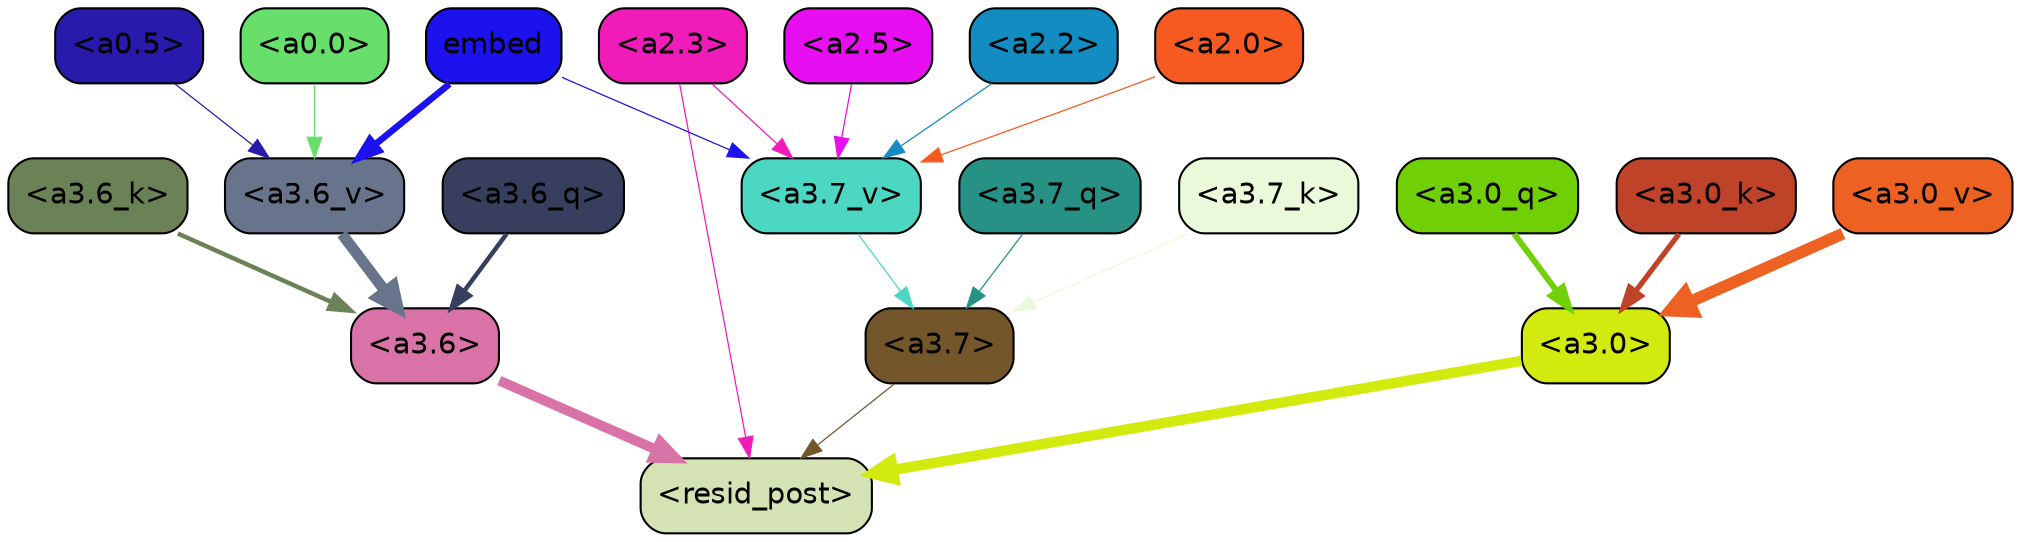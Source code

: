 strict digraph "" {
	graph [bgcolor=transparent,
		layout=dot,
		overlap=false,
		splines=true
	];
	"<a3.7>"	[color=black,
		fillcolor="#74562b",
		fontname=Helvetica,
		shape=box,
		style="filled, rounded"];
	"<resid_post>"	[color=black,
		fillcolor="#d5e2b3",
		fontname=Helvetica,
		shape=box,
		style="filled, rounded"];
	"<a3.7>" -> "<resid_post>"	[color="#74562b",
		penwidth=0.6];
	"<a3.6>"	[color=black,
		fillcolor="#d973a7",
		fontname=Helvetica,
		shape=box,
		style="filled, rounded"];
	"<a3.6>" -> "<resid_post>"	[color="#d973a7",
		penwidth=4.749041676521301];
	"<a3.0>"	[color=black,
		fillcolor="#d3ea0e",
		fontname=Helvetica,
		shape=box,
		style="filled, rounded"];
	"<a3.0>" -> "<resid_post>"	[color="#d3ea0e",
		penwidth=5.004215121269226];
	"<a2.3>"	[color=black,
		fillcolor="#ef1cba",
		fontname=Helvetica,
		shape=box,
		style="filled, rounded"];
	"<a2.3>" -> "<resid_post>"	[color="#ef1cba",
		penwidth=0.6];
	"<a3.7_v>"	[color=black,
		fillcolor="#4cd7c3",
		fontname=Helvetica,
		shape=box,
		style="filled, rounded"];
	"<a2.3>" -> "<a3.7_v>"	[color="#ef1cba",
		penwidth=0.6];
	"<a3.7_q>"	[color=black,
		fillcolor="#279186",
		fontname=Helvetica,
		shape=box,
		style="filled, rounded"];
	"<a3.7_q>" -> "<a3.7>"	[color="#279186",
		penwidth=0.6];
	"<a3.6_q>"	[color=black,
		fillcolor="#383f5e",
		fontname=Helvetica,
		shape=box,
		style="filled, rounded"];
	"<a3.6_q>" -> "<a3.6>"	[color="#383f5e",
		penwidth=2.160832464694977];
	"<a3.0_q>"	[color=black,
		fillcolor="#70d005",
		fontname=Helvetica,
		shape=box,
		style="filled, rounded"];
	"<a3.0_q>" -> "<a3.0>"	[color="#70d005",
		penwidth=2.870753765106201];
	"<a3.7_k>"	[color=black,
		fillcolor="#ebf9db",
		fontname=Helvetica,
		shape=box,
		style="filled, rounded"];
	"<a3.7_k>" -> "<a3.7>"	[color="#ebf9db",
		penwidth=0.6];
	"<a3.6_k>"	[color=black,
		fillcolor="#6b8156",
		fontname=Helvetica,
		shape=box,
		style="filled, rounded"];
	"<a3.6_k>" -> "<a3.6>"	[color="#6b8156",
		penwidth=2.13908451795578];
	"<a3.0_k>"	[color=black,
		fillcolor="#bf4328",
		fontname=Helvetica,
		shape=box,
		style="filled, rounded"];
	"<a3.0_k>" -> "<a3.0>"	[color="#bf4328",
		penwidth=2.520303964614868];
	"<a3.7_v>" -> "<a3.7>"	[color="#4cd7c3",
		penwidth=0.6];
	"<a3.6_v>"	[color=black,
		fillcolor="#67748c",
		fontname=Helvetica,
		shape=box,
		style="filled, rounded"];
	"<a3.6_v>" -> "<a3.6>"	[color="#67748c",
		penwidth=5.297133803367615];
	"<a3.0_v>"	[color=black,
		fillcolor="#ed6123",
		fontname=Helvetica,
		shape=box,
		style="filled, rounded"];
	"<a3.0_v>" -> "<a3.0>"	[color="#ed6123",
		penwidth=5.680712580680847];
	"<a2.5>"	[color=black,
		fillcolor="#e80ef2",
		fontname=Helvetica,
		shape=box,
		style="filled, rounded"];
	"<a2.5>" -> "<a3.7_v>"	[color="#e80ef2",
		penwidth=0.6];
	"<a2.2>"	[color=black,
		fillcolor="#128cc1",
		fontname=Helvetica,
		shape=box,
		style="filled, rounded"];
	"<a2.2>" -> "<a3.7_v>"	[color="#128cc1",
		penwidth=0.6];
	"<a2.0>"	[color=black,
		fillcolor="#f75a20",
		fontname=Helvetica,
		shape=box,
		style="filled, rounded"];
	"<a2.0>" -> "<a3.7_v>"	[color="#f75a20",
		penwidth=0.6];
	embed	[color=black,
		fillcolor="#1c12ed",
		fontname=Helvetica,
		shape=box,
		style="filled, rounded"];
	embed -> "<a3.7_v>"	[color="#1c12ed",
		penwidth=0.6];
	embed -> "<a3.6_v>"	[color="#1c12ed",
		penwidth=3.1808209121227264];
	"<a0.5>"	[color=black,
		fillcolor="#281bab",
		fontname=Helvetica,
		shape=box,
		style="filled, rounded"];
	"<a0.5>" -> "<a3.6_v>"	[color="#281bab",
		penwidth=0.6];
	"<a0.0>"	[color=black,
		fillcolor="#68df6b",
		fontname=Helvetica,
		shape=box,
		style="filled, rounded"];
	"<a0.0>" -> "<a3.6_v>"	[color="#68df6b",
		penwidth=0.6];
}
